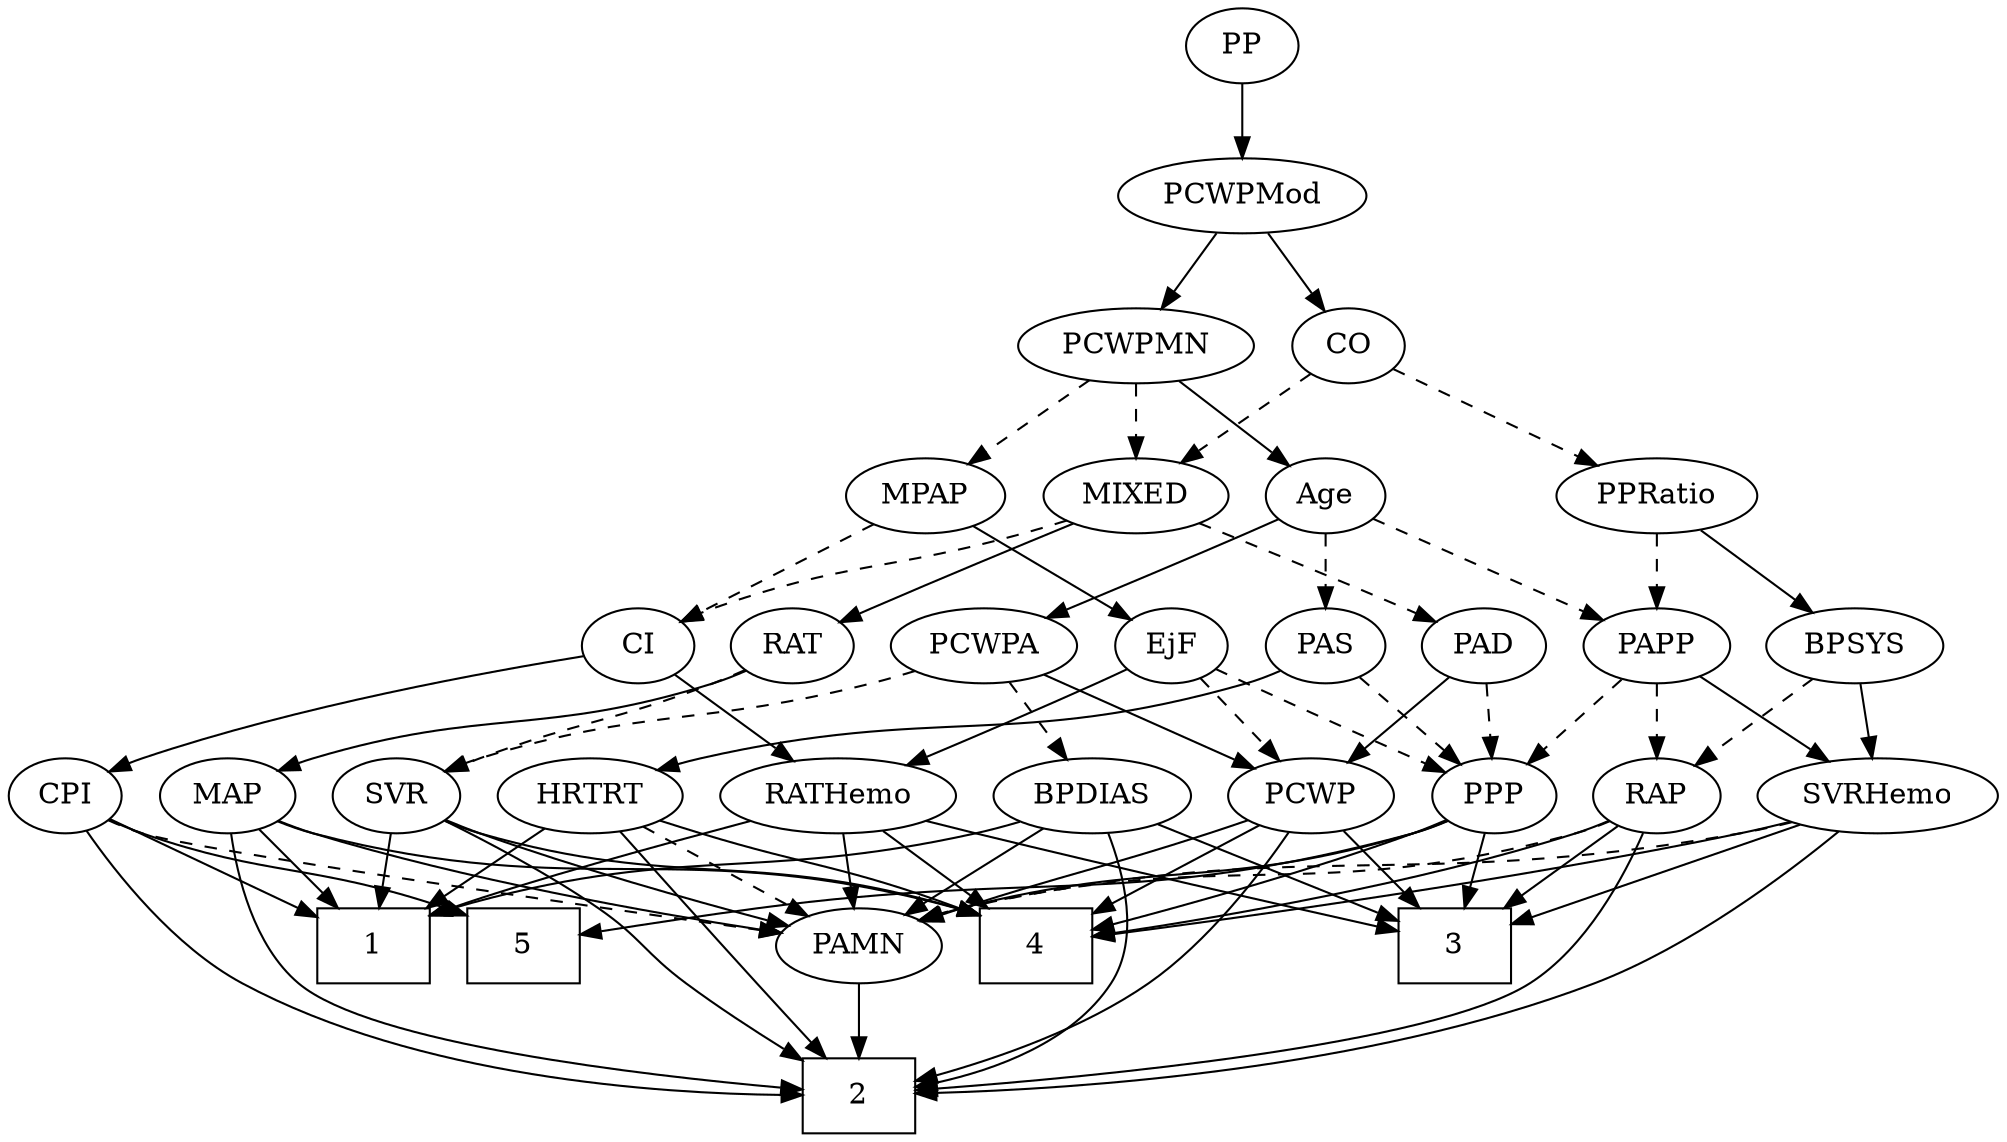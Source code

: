 strict digraph {
	graph [bb="0,0,875.05,540"];
	node [label="\N"];
	1	[height=0.5,
		pos="232,90",
		shape=box,
		width=0.75];
	2	[height=0.5,
		pos="328,18",
		shape=box,
		width=0.75];
	3	[height=0.5,
		pos="656,90",
		shape=box,
		width=0.75];
	4	[height=0.5,
		pos="474,90",
		shape=box,
		width=0.75];
	5	[height=0.5,
		pos="584,90",
		shape=box,
		width=0.75];
	Age	[height=0.5,
		pos="546,306",
		width=0.75];
	PAS	[height=0.5,
		pos="546,234",
		width=0.75];
	Age -> PAS	[pos="e,546,252.1 546,287.7 546,279.98 546,270.71 546,262.11",
		style=dashed];
	PCWPA	[height=0.5,
		pos="387,234",
		width=1.1555];
	Age -> PCWPA	[pos="e,415.95,247.14 524.74,294.81 519.91,292.54 514.79,290.16 510,288 481.75,275.25 449.57,261.4 425.21,251.07",
		style=solid];
	PAPP	[height=0.5,
		pos="698,234",
		width=0.88464];
	Age -> PAPP	[pos="e,674.01,246.05 567.78,294.97 593.07,283.32 635.09,263.97 664.54,250.41",
		style=dashed];
	EjF	[height=0.5,
		pos="474,234",
		width=0.75];
	RATHemo	[height=0.5,
		pos="474,162",
		width=1.3721];
	EjF -> RATHemo	[pos="e,474,180.1 474,215.7 474,207.98 474,198.71 474,190.11",
		style=solid];
	PPP	[height=0.5,
		pos="656,162",
		width=0.75];
	EjF -> PPP	[pos="e,634.87,173.51 495.13,222.49 499.96,220.23 505.12,217.94 510,216 557.8,196.98 572.2,199.02 620,180 621.83,179.27 623.7,178.49 625.58,\
177.69",
		style=dashed];
	PCWP	[height=0.5,
		pos="576,162",
		width=0.97491];
	EjF -> PCWP	[pos="e,555.83,176.85 492.24,220.49 507.6,209.94 529.84,194.68 547.55,182.53",
		style=dashed];
	RAP	[height=0.5,
		pos="729,162",
		width=0.77632];
	RAP -> 2	[pos="e,355.24,19.57 726.94,143.89 723.51,123.37 714.59,89.56 692,72 641.58,32.814 447.8,22.508 365.41,19.874",
		style=solid];
	RAP -> 3	[pos="e,673.94,108.2 713.87,146.5 704.44,137.45 692.07,125.59 681.18,115.15",
		style=solid];
	RAP -> 4	[pos="e,501.34,97.337 707.37,150.22 702.4,147.98 697.07,145.76 692,144 674.99,138.09 568.83,113.07 511.17,99.626",
		style=solid];
	PAMN	[height=0.5,
		pos="392,90",
		width=1.011];
	RAP -> PAMN	[pos="e,419.43,102.22 707.88,150.03 702.79,147.74 697.29,145.55 692,144 582.61,111.86 548.55,135.92 438,108 435.04,107.25 432.01,106.38 \
428.98,105.44",
		style=dashed];
	MIXED	[height=0.5,
		pos="461,306",
		width=1.1193];
	PAD	[height=0.5,
		pos="620,234",
		width=0.79437];
	MIXED -> PAD	[pos="e,597.11,245.28 488.9,292.85 513.44,282.15 550.12,266.11 582,252 583.83,251.19 585.72,250.35 587.62,249.51",
		style=dashed];
	RAT	[height=0.5,
		pos="300,234",
		width=0.75827];
	MIXED -> RAT	[pos="e,321.64,245.39 432.06,293.12 406.64,282.58 368.7,266.65 336,252 334.4,251.28 332.75,250.54 331.1,249.78",
		style=solid];
	CI	[height=0.5,
		pos="228,234",
		width=0.75];
	MIXED -> CI	[pos="e,248.64,245.62 430.82,294.03 424.63,291.92 418.13,289.81 412,288 347.06,268.88 327.82,274.57 264,252 262.09,251.33 260.15,250.58 \
258.21,249.8",
		style=dashed];
	MPAP	[height=0.5,
		pos="368,306",
		width=0.97491];
	MPAP -> EjF	[pos="e,455.49,247.22 388.69,291.34 405.36,280.33 428.93,264.76 447.07,252.78",
		style=solid];
	MPAP -> CI	[pos="e,248.91,245.46 343.61,292.81 319.86,280.93 283.68,262.84 258.13,250.07",
		style=dashed];
	BPSYS	[height=0.5,
		pos="786,234",
		width=1.0471];
	BPSYS -> RAP	[pos="e,741.37,178.19 772.78,216.76 765.38,207.68 756.03,196.19 747.87,186.18",
		style=dashed];
	SVRHemo	[height=0.5,
		pos="825,162",
		width=1.3902];
	BPSYS -> SVRHemo	[pos="e,815.55,179.96 795.24,216.41 799.84,208.16 805.5,198.01 810.64,188.78",
		style=solid];
	PAD -> PPP	[pos="e,647.7,179.15 628.35,216.76 632.71,208.28 638.15,197.71 643.04,188.2",
		style=dashed];
	PAD -> PCWP	[pos="e,586.25,179.31 610.02,217.12 604.58,208.47 597.73,197.58 591.61,187.83",
		style=solid];
	CO	[height=0.5,
		pos="556,378",
		width=0.75];
	CO -> MIXED	[pos="e,480.94,321.7 538.58,364.16 524.84,354.04 505.39,339.71 489.41,327.93",
		style=dashed];
	PPRatio	[height=0.5,
		pos="698,306",
		width=1.1013];
	CO -> PPRatio	[pos="e,672.01,319.81 577.26,366.52 599.89,355.36 636.07,337.53 662.93,324.29",
		style=dashed];
	PAS -> PPP	[pos="e,637.06,175.05 565.16,220.81 582.67,209.67 608.76,193.06 628.49,180.5",
		style=dashed];
	HRTRT	[height=0.5,
		pos="367,162",
		width=1.1013];
	PAS -> HRTRT	[pos="e,397.24,173.86 524.82,222.63 519.98,220.36 514.84,218.04 510,216 490.98,208 442.12,190.1 406.8,177.32",
		style=solid];
	PAMN -> 2	[pos="e,343.81,36.292 377.48,73.116 369.56,64.458 359.59,53.55 350.67,43.799",
		style=solid];
	RATHemo -> 1	[pos="e,259.13,98.773 436.88,150.09 429.94,148.06 422.75,145.96 416,144 365.08,129.2 306.18,112.27 269.02,101.61",
		style=solid];
	RATHemo -> 3	[pos="e,628.99,104.08 509.16,149.26 536.92,139.77 576.75,125.65 619.53,108.02",
		style=solid];
	RATHemo -> 4	[pos="e,474,108.1 474,143.7 474,135.98 474,126.71 474,118.11",
		style=solid];
	RATHemo -> PAMN	[pos="e,409.41,105.86 455.39,145.12 444.07,135.45 429.47,122.99 417.13,112.46",
		style=solid];
	CPI	[height=0.5,
		pos="27,162",
		width=0.75];
	CPI -> 1	[pos="e,204.97,98.237 48.109,150.44 52.947,148.19 58.107,145.91 63,144 107.7,126.53 160.72,110.66 195.3,100.93",
		style=solid];
	CPI -> 2	[pos="e,300.78,22.777 40.929,146.13 60.23,126.38 97.044,91.694 135,72 185.65,45.722 250.73,31.349 290.89,24.42",
		style=solid];
	CPI -> 5	[pos="e,556.77,98.254 47.455,149.79 52.414,147.51 57.791,145.39 63,144 255.57,92.613 313.02,138.39 510,108 522.09,106.13 535.14,103.39 \
546.87,100.64",
		style=solid];
	CPI -> PAMN	[pos="e,357.4,96.011 47.541,150.09 52.497,147.8 57.85,145.6 63,144 89.724,135.72 263.9,109.69 347.44,97.466",
		style=dashed];
	SVR	[height=0.5,
		pos="100,162",
		width=0.77632];
	RAT -> SVR	[pos="e,121.45,173.84 278.93,222.33 274.09,220.08 268.92,217.84 264,216 208.64,195.31 191.36,200.69 136,180 134.35,179.38 132.68,178.72 \
131,178.03",
		style=dashed];
	MAP	[height=0.5,
		pos="176,162",
		width=0.84854];
	RAT -> MAP	[pos="e,197.44,175.1 279.8,221.6 259.9,210.36 229.23,193.05 206.39,180.15",
		style=solid];
	SVR -> 1	[pos="e,204.77,105.44 120.92,149.91 141.03,139.24 171.84,122.9 195.91,110.14",
		style=solid];
	SVR -> 2	[pos="e,300.78,23.966 109.86,144.91 122.76,125.12 147.15,91.726 176,72 211.18,47.944 258.38,33.741 290.8,26.189",
		style=solid];
	SVR -> 4	[pos="e,446.88,104.61 120.88,149.76 125.73,147.54 130.95,145.45 136,144 265.48,106.75 307.33,144.57 437,108 437.1,107.97 437.2,107.94 \
437.31,107.91",
		style=solid];
	SVR -> PAMN	[pos="e,356.95,95.568 120.98,150.08 125.82,147.84 131.02,145.67 136,144 207.88,119.97 294.92,104.74 346.75,97.049",
		style=solid];
	PCWPMod	[height=0.5,
		pos="508,450",
		width=1.4443];
	PCWPMod -> CO	[pos="e,545.04,394.99 519.38,432.41 525.32,423.74 532.71,412.97 539.29,403.38",
		style=solid];
	PCWPMN	[height=0.5,
		pos="461,378",
		width=1.3902];
	PCWPMod -> PCWPMN	[pos="e,472.38,395.96 496.86,432.41 491.27,424.08 484.36,413.8 478.11,404.49",
		style=solid];
	PCWPA -> SVR	[pos="e,120.94,174.02 355.92,221.85 349.39,219.73 342.51,217.66 336,216 248.49,193.66 222.02,207.52 136,180 134.12,179.4 132.22,178.72 \
130.32,177.99",
		style=dashed];
	BPDIAS	[height=0.5,
		pos="267,162",
		width=1.1735];
	PCWPA -> BPDIAS	[pos="e,291.07,177.04 363.29,219.17 345.17,208.6 319.96,193.9 299.89,182.19",
		style=dashed];
	PCWPA -> PCWP	[pos="e,548.57,173.69 417.89,221.89 447.29,211.28 492.74,194.76 532,180 534.35,179.12 536.76,178.2 539.2,177.28",
		style=solid];
	PCWPMN -> Age	[pos="e,529.65,320.47 480.29,361.12 492.62,350.96 508.71,337.71 521.88,326.86",
		style=solid];
	PCWPMN -> MIXED	[pos="e,461,324.1 461,359.7 461,351.98 461,342.71 461,334.11",
		style=dashed];
	PCWPMN -> MPAP	[pos="e,387,321.3 440.36,361.46 427.03,351.43 409.54,338.27 395.1,327.4",
		style=dashed];
	SVRHemo -> 2	[pos="e,355.17,20.739 810.94,144.67 792.08,123.96 756.48,88.93 718,72 655.1,44.327 450.27,27.42 365.38,21.446",
		style=solid];
	SVRHemo -> 3	[pos="e,683.18,102.26 793.21,147.83 764.57,135.97 722.47,118.53 692.47,106.1",
		style=solid];
	SVRHemo -> 4	[pos="e,501.32,97.704 788.35,149.72 780.99,147.66 773.28,145.64 766,144 670.21,122.37 644.34,127 548,108 536,105.63 522.97,102.75 511.24,\
100.03",
		style=solid];
	SVRHemo -> PAMN	[pos="e,418.9,102.19 788.73,149.49 781.27,147.43 773.43,145.47 766,144 622.12,115.59 580.74,141.67 438,108 434.85,107.26 431.62,106.36 \
428.41,105.37",
		style=dashed];
	BPDIAS -> 1	[pos="e,240.64,108.28 258.53,144.05 254.5,136.01 249.6,126.2 245.11,117.23",
		style=solid];
	BPDIAS -> 2	[pos="e,320.58,36.268 274.24,144.15 284.68,119.84 304.09,74.66 316.51,45.753",
		style=solid];
	BPDIAS -> 3	[pos="e,628.84,104.94 297.73,149.64 304.35,147.51 311.35,145.49 318,144 446.69,115.2 488.07,143.87 618.85,107.77",
		style=solid];
	BPDIAS -> PAMN	[pos="e,368.62,104.09 291.7,147.17 311.16,136.27 338.45,120.99 359.66,109.11",
		style=solid];
	MAP -> 1	[pos="e,218.03,108.46 188.43,145.46 195.28,136.91 203.94,126.07 211.74,116.32",
		style=solid];
	MAP -> 2	[pos="e,300.92,22.375 175.35,143.86 175.53,124.26 178.76,92.263 196,72 219.91,43.904 260.86,30.551 290.83,24.301",
		style=solid];
	MAP -> 4	[pos="e,446.84,104.47 199.35,149.97 204.73,147.74 210.49,145.59 216,144 311.6,116.34 341.81,137.04 437,108 437.1,107.97 437.2,107.94 437.3,\
107.91",
		style=solid];
	MAP -> PAMN	[pos="e,360.51,99.363 199.52,150.5 204.89,148.24 210.61,145.95 216,144 261.53,127.53 314.92,111.96 350.85,102.02",
		style=solid];
	PP	[height=0.5,
		pos="508,522",
		width=0.75];
	PP -> PCWPMod	[pos="e,508,468.1 508,503.7 508,495.98 508,486.71 508,478.11",
		style=solid];
	PPP -> 3	[pos="e,656,108.1 656,143.7 656,135.98 656,126.71 656,118.11",
		style=solid];
	PPP -> 4	[pos="e,501.2,100.03 634.83,150.6 629.99,148.34 624.85,146.02 620,144 583.32,128.72 540.5,113.47 510.76,103.28",
		style=solid];
	PPP -> 5	[pos="e,601.6,108.11 641.43,146.83 632.08,137.75 619.7,125.71 608.83,115.14",
		style=solid];
	PPP -> PAMN	[pos="e,419.5,101.97 635.42,150.22 630.46,147.92 625.12,145.69 620,144 541.68,118.2 517.37,130.36 438,108 435.06,107.17 432.05,106.24 \
429.03,105.26",
		style=solid];
	PPRatio -> BPSYS	[pos="e,767.24,249.92 717.09,289.81 729.4,280.02 745.59,267.15 759.18,256.34",
		style=solid];
	PPRatio -> PAPP	[pos="e,698,252.1 698,287.7 698,279.98 698,270.71 698,262.11",
		style=dashed];
	PCWP -> 2	[pos="e,355,21.443 567.93,144.3 557.38,124.19 537,90.791 510,72 466.05,41.412 404.45,28.296 365.39,22.799",
		style=solid];
	PCWP -> 3	[pos="e,636.53,108.04 592.97,146.15 603.43,137 617.07,125.06 628.99,114.63",
		style=solid];
	PCWP -> 4	[pos="e,498.8,108.02 555.85,147.17 542.03,137.69 523.38,124.89 507.37,113.9",
		style=solid];
	PCWP -> PAMN	[pos="e,420.18,101.6 548.55,150.36 543.07,148.25 537.35,146.05 532,144 497.37,130.75 457.85,115.81 429.65,105.18",
		style=solid];
	CI -> RATHemo	[pos="e,437.26,174.08 248.63,222.36 253.58,220.06 258.91,217.78 264,216 329.52,193.05 348.89,197.77 416,180 419.77,179 423.67,177.93 427.58,\
176.84",
		style=solid];
	CI -> CPI	[pos="e,48.119,173.53 203.61,226.25 171.1,217 111.97,199.33 63,180 61.168,179.28 59.297,178.5 57.42,177.7",
		style=solid];
	PAPP -> RAP	[pos="e,721.71,179.47 705.35,216.41 709.01,208.13 713.53,197.92 717.64,188.66",
		style=dashed];
	PAPP -> SVRHemo	[pos="e,798.74,177.47 720.12,220.81 739.36,210.2 767.57,194.65 789.89,182.35",
		style=solid];
	PAPP -> PPP	[pos="e,665.69,179.15 688.26,216.76 683.12,208.19 676.7,197.49 670.94,187.9",
		style=dashed];
	HRTRT -> 1	[pos="e,259.26,105.14 341.92,148 321.19,137.25 291.48,121.84 268.17,109.75",
		style=solid];
	HRTRT -> 2	[pos="e,330.89,36.253 359.85,144.04 355.7,133.74 350.6,120.27 347,108 341,87.566 336.05,63.977 332.71,46.22",
		style=solid];
	HRTRT -> 4	[pos="e,447.84,108.11 388.65,146.83 403.21,137.31 422.72,124.55 439.41,113.63",
		style=solid];
	HRTRT -> PAMN	[pos="e,386,107.79 373.05,144.05 375.91,136.06 379.38,126.33 382.57,117.4",
		style=dashed];
}
